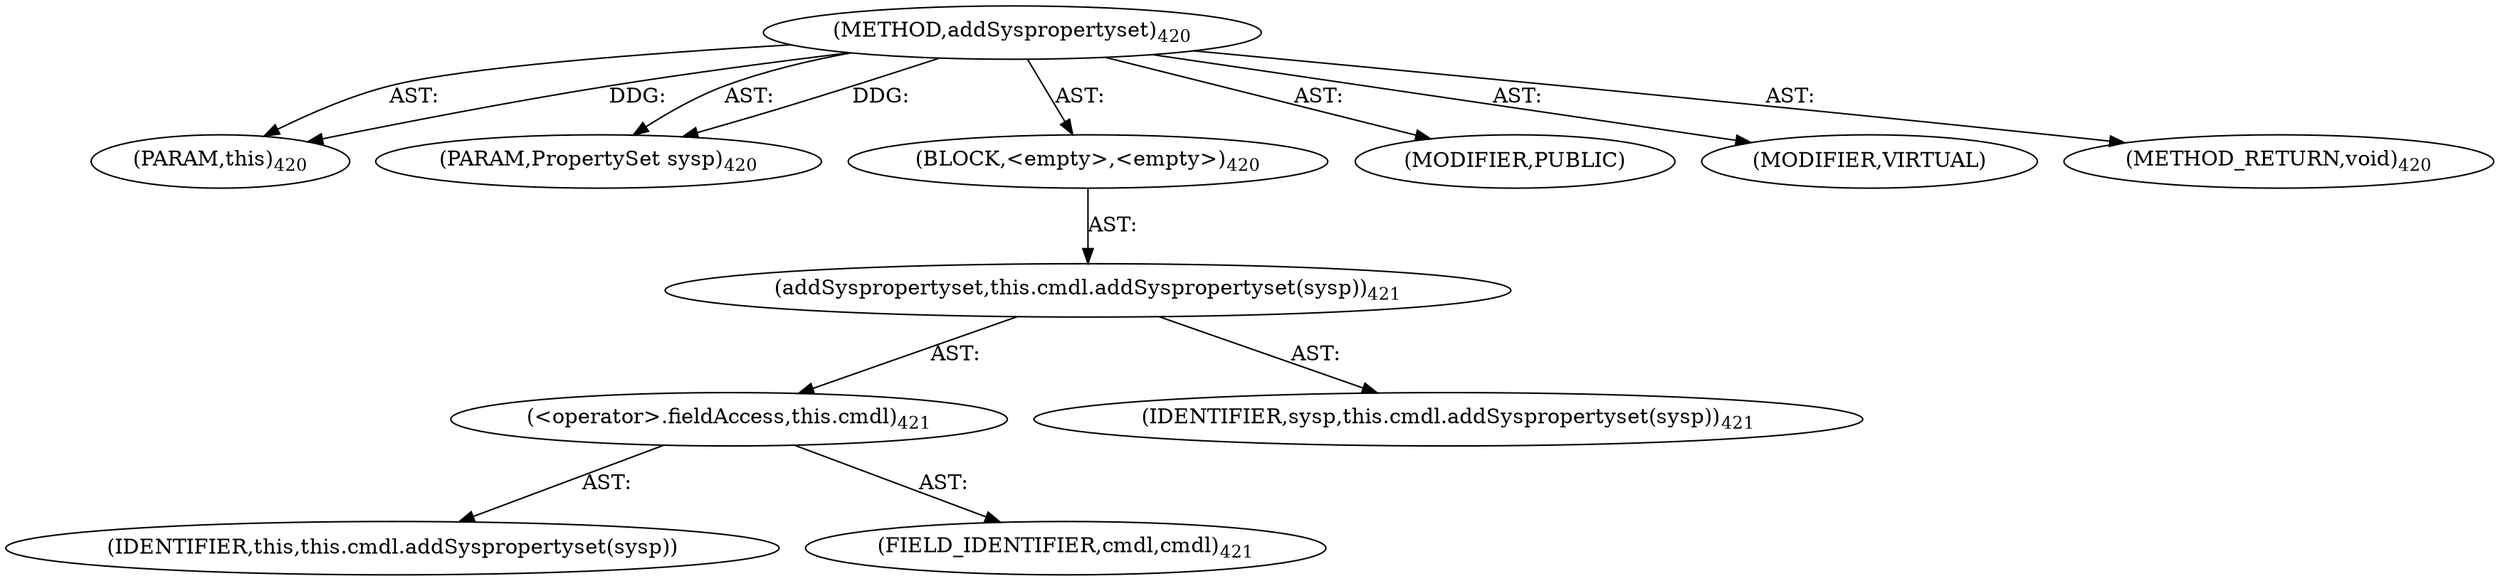 digraph "addSyspropertyset" {  
"111669149715" [label = <(METHOD,addSyspropertyset)<SUB>420</SUB>> ]
"115964117030" [label = <(PARAM,this)<SUB>420</SUB>> ]
"115964117031" [label = <(PARAM,PropertySet sysp)<SUB>420</SUB>> ]
"25769803838" [label = <(BLOCK,&lt;empty&gt;,&lt;empty&gt;)<SUB>420</SUB>> ]
"30064771302" [label = <(addSyspropertyset,this.cmdl.addSyspropertyset(sysp))<SUB>421</SUB>> ]
"30064771303" [label = <(&lt;operator&gt;.fieldAccess,this.cmdl)<SUB>421</SUB>> ]
"68719476907" [label = <(IDENTIFIER,this,this.cmdl.addSyspropertyset(sysp))> ]
"55834574920" [label = <(FIELD_IDENTIFIER,cmdl,cmdl)<SUB>421</SUB>> ]
"68719476908" [label = <(IDENTIFIER,sysp,this.cmdl.addSyspropertyset(sysp))<SUB>421</SUB>> ]
"133143986227" [label = <(MODIFIER,PUBLIC)> ]
"133143986228" [label = <(MODIFIER,VIRTUAL)> ]
"128849018899" [label = <(METHOD_RETURN,void)<SUB>420</SUB>> ]
  "111669149715" -> "115964117030"  [ label = "AST: "] 
  "111669149715" -> "115964117031"  [ label = "AST: "] 
  "111669149715" -> "25769803838"  [ label = "AST: "] 
  "111669149715" -> "133143986227"  [ label = "AST: "] 
  "111669149715" -> "133143986228"  [ label = "AST: "] 
  "111669149715" -> "128849018899"  [ label = "AST: "] 
  "25769803838" -> "30064771302"  [ label = "AST: "] 
  "30064771302" -> "30064771303"  [ label = "AST: "] 
  "30064771302" -> "68719476908"  [ label = "AST: "] 
  "30064771303" -> "68719476907"  [ label = "AST: "] 
  "30064771303" -> "55834574920"  [ label = "AST: "] 
  "111669149715" -> "115964117030"  [ label = "DDG: "] 
  "111669149715" -> "115964117031"  [ label = "DDG: "] 
}
